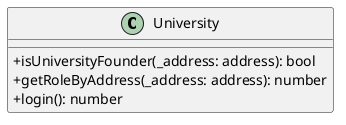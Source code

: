 @startuml
skinparam classAttributeIconSize 0
class University{
+ isUniversityFounder(_address: address): bool
+ getRoleByAddress(_address: address): number
+ login(): number
}
@enduml
